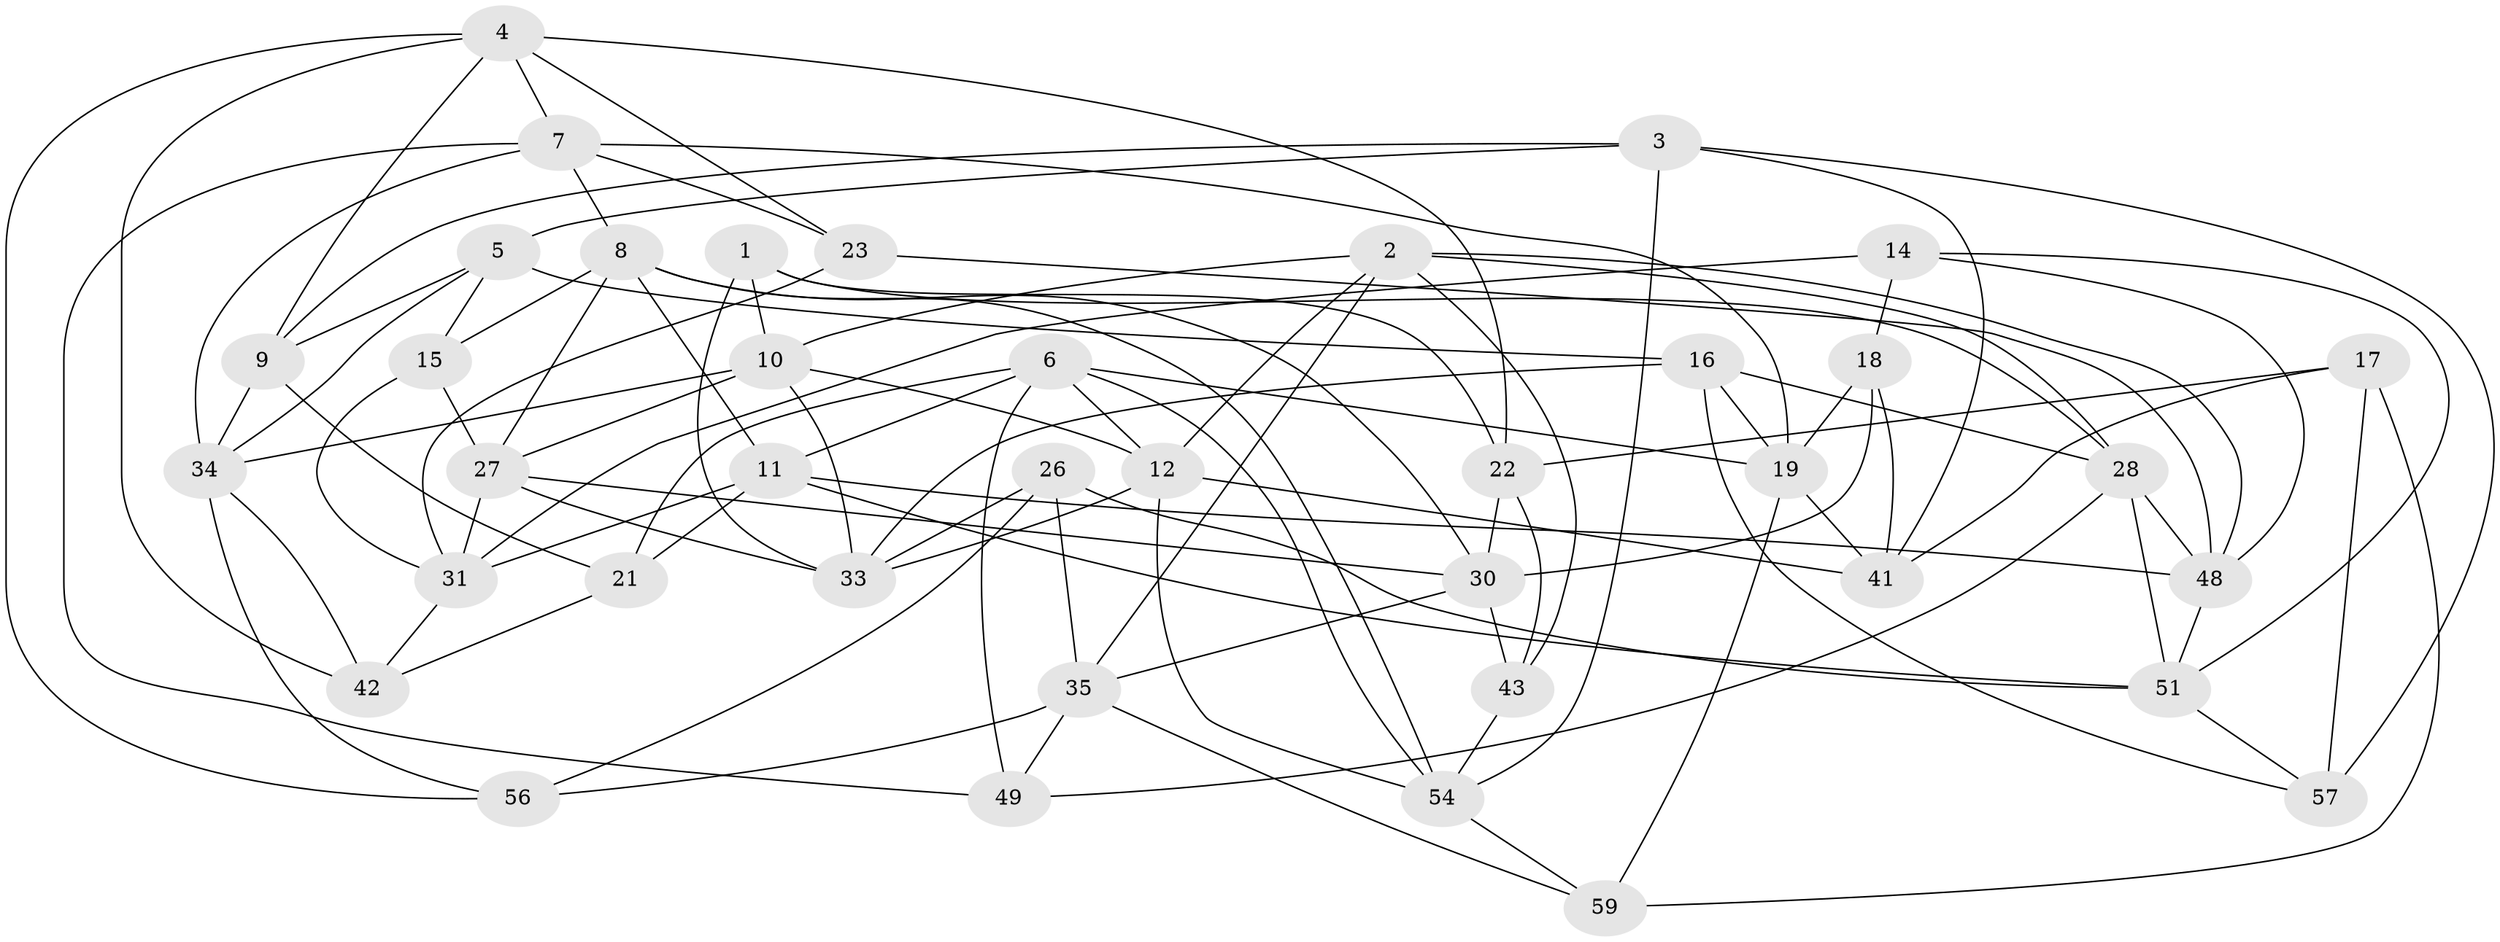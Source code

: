 // original degree distribution, {4: 1.0}
// Generated by graph-tools (version 1.1) at 2025/42/03/06/25 10:42:21]
// undirected, 39 vertices, 100 edges
graph export_dot {
graph [start="1"]
  node [color=gray90,style=filled];
  1;
  2 [super="+58"];
  3 [super="+20"];
  4 [super="+50"];
  5 [super="+13"];
  6 [super="+40"];
  7 [super="+37"];
  8 [super="+52"];
  9 [super="+55"];
  10 [super="+46"];
  11 [super="+65"];
  12 [super="+36"];
  14;
  15;
  16 [super="+25"];
  17 [super="+24"];
  18;
  19 [super="+32"];
  21;
  22 [super="+29"];
  23;
  26;
  27 [super="+45"];
  28 [super="+47"];
  30 [super="+61"];
  31 [super="+39"];
  33 [super="+38"];
  34 [super="+63"];
  35 [super="+60"];
  41 [super="+44"];
  42;
  43;
  48 [super="+53"];
  49;
  51 [super="+62"];
  54 [super="+64"];
  56;
  57;
  59;
  1 -- 33;
  1 -- 10;
  1 -- 28;
  1 -- 22;
  2 -- 12;
  2 -- 48;
  2 -- 35;
  2 -- 43;
  2 -- 28;
  2 -- 10;
  3 -- 41;
  3 -- 9 [weight=2];
  3 -- 54;
  3 -- 5;
  3 -- 57;
  4 -- 56;
  4 -- 22;
  4 -- 23;
  4 -- 9;
  4 -- 42;
  4 -- 7;
  5 -- 15;
  5 -- 16 [weight=2];
  5 -- 34;
  5 -- 9;
  6 -- 19;
  6 -- 54;
  6 -- 49;
  6 -- 21;
  6 -- 12;
  6 -- 11;
  7 -- 49;
  7 -- 23;
  7 -- 34;
  7 -- 8;
  7 -- 19;
  8 -- 15;
  8 -- 27;
  8 -- 30;
  8 -- 54;
  8 -- 11;
  9 -- 21;
  9 -- 34;
  10 -- 34;
  10 -- 33;
  10 -- 12;
  10 -- 27;
  11 -- 21;
  11 -- 51;
  11 -- 48;
  11 -- 31;
  12 -- 54;
  12 -- 33;
  12 -- 41;
  14 -- 18;
  14 -- 51;
  14 -- 31;
  14 -- 48;
  15 -- 31;
  15 -- 27;
  16 -- 28;
  16 -- 33;
  16 -- 57;
  16 -- 19;
  17 -- 41 [weight=2];
  17 -- 22 [weight=2];
  17 -- 59;
  17 -- 57;
  18 -- 30;
  18 -- 41;
  18 -- 19;
  19 -- 59;
  19 -- 41;
  21 -- 42;
  22 -- 43;
  22 -- 30;
  23 -- 31;
  23 -- 48;
  26 -- 35;
  26 -- 56;
  26 -- 51;
  26 -- 33;
  27 -- 33;
  27 -- 31;
  27 -- 30;
  28 -- 48;
  28 -- 51;
  28 -- 49;
  30 -- 35;
  30 -- 43;
  31 -- 42;
  34 -- 42;
  34 -- 56;
  35 -- 59;
  35 -- 56;
  35 -- 49;
  43 -- 54;
  48 -- 51;
  51 -- 57;
  54 -- 59;
}
